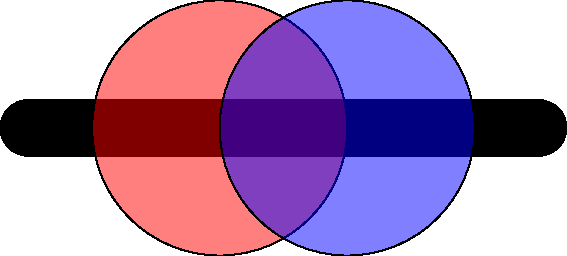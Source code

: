 size(10cm,0);

path cle=unitcircle;

draw((-1.5,0)--(2.5,0),linewidth(10mm));
filldraw(cle,red+opacity(.5));
filldraw(shift((1,0))*cle,blue+opacity(.5));

shipout(format="pdf");
